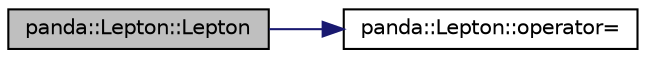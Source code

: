 digraph G
{
  edge [fontname="Helvetica",fontsize="10",labelfontname="Helvetica",labelfontsize="10"];
  node [fontname="Helvetica",fontsize="10",shape=record];
  rankdir=LR;
  Node1 [label="panda::Lepton::Lepton",height=0.2,width=0.4,color="black", fillcolor="grey75", style="filled" fontcolor="black"];
  Node1 -> Node2 [color="midnightblue",fontsize="10",style="solid"];
  Node2 [label="panda::Lepton::operator=",height=0.2,width=0.4,color="black", fillcolor="white", style="filled",URL="$classpanda_1_1Lepton.html#a24b1cd552930db2af2734d3acbb27257"];
}
